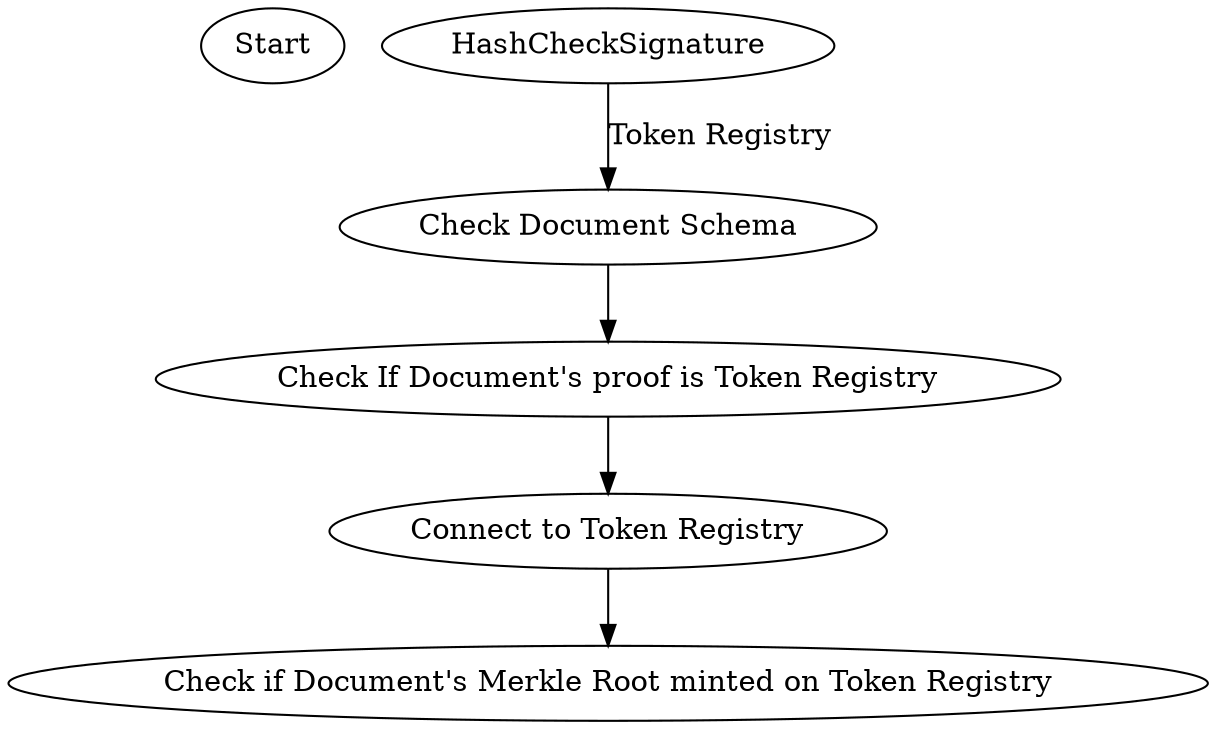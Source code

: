 

digraph g {
    
    subgraph Token_Check {
        
        //"EthereumTokenRegistryStatus"
        // Test Condition
        // V2 // return documentData.issuers.some((issuer) => "tokenRegistry" in issuer);
        // V3 // return document.openAttestationMetadata.proof.method === v3.Method.TokenRegistry;


        label = "EthereumTokenRegistryStatus"
        TokenCheckStart [label="Start"]
        TokenCheckSchema [label="Check Document Schema"]
        TokenCheckProof [label="Check If Document's proof is Token Registry"]
        TokenCheckConnect [label="Connect to Token Registry"]
        TokenCheckMint [label="Check if Document's Merkle Root minted on Token Registry"]
        
        HashCheckSignature -> TokenCheckSchema [label = "Token Registry"]
        TokenCheckSchema -> TokenCheckProof
        TokenCheckProof -> TokenCheckConnect
        TokenCheckConnect -> TokenCheckMint
    }


}